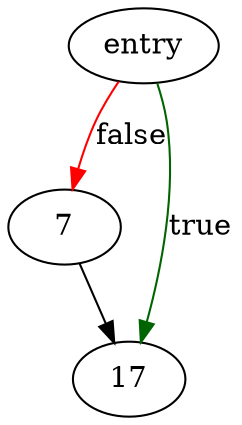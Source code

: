 digraph "seen_file" {
	// Node definitions.
	3 [label=entry];
	7;
	17;

	// Edge definitions.
	3 -> 7 [
		color=red
		label=false
	];
	3 -> 17 [
		color=darkgreen
		label=true
	];
	7 -> 17;
}